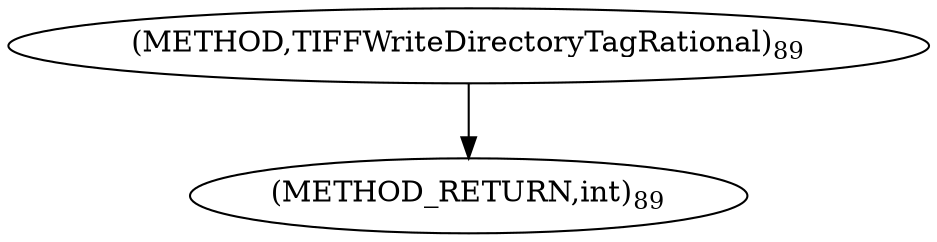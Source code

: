digraph "TIFFWriteDirectoryTagRational" {  
"64060" [label = <(METHOD,TIFFWriteDirectoryTagRational)<SUB>89</SUB>> ]
"64066" [label = <(METHOD_RETURN,int)<SUB>89</SUB>> ]
  "64060" -> "64066" 
}
